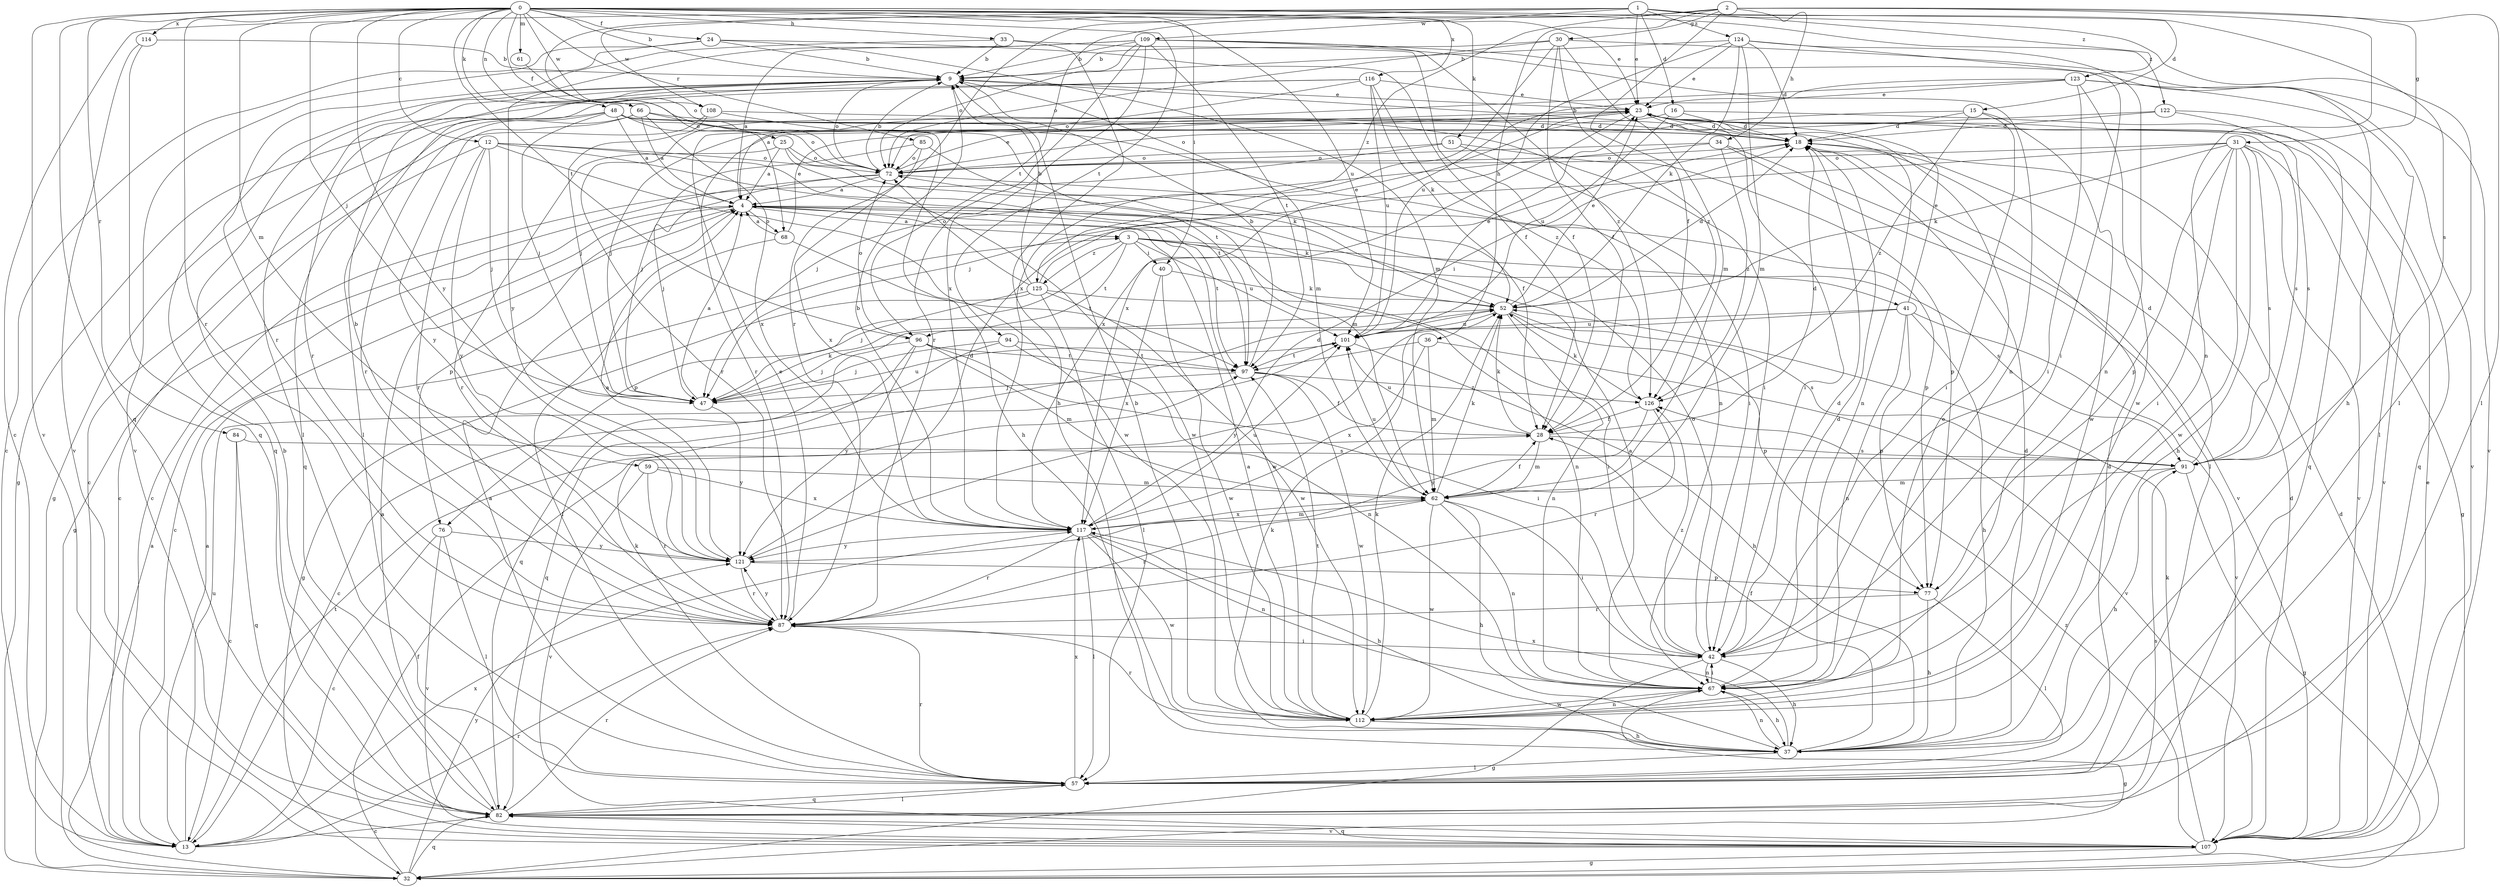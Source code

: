 strict digraph  {
0;
1;
2;
3;
4;
9;
12;
13;
15;
16;
18;
23;
24;
25;
28;
30;
31;
32;
33;
34;
36;
37;
40;
41;
42;
47;
48;
51;
52;
57;
59;
61;
62;
66;
67;
68;
72;
76;
77;
82;
84;
85;
87;
91;
94;
96;
97;
101;
107;
108;
109;
112;
114;
116;
117;
121;
122;
123;
124;
125;
126;
0 -> 9  [label=b];
0 -> 12  [label=c];
0 -> 23  [label=e];
0 -> 24  [label=f];
0 -> 25  [label=f];
0 -> 33  [label=h];
0 -> 40  [label=i];
0 -> 47  [label=j];
0 -> 48  [label=k];
0 -> 51  [label=k];
0 -> 57  [label=l];
0 -> 59  [label=m];
0 -> 61  [label=m];
0 -> 66  [label=n];
0 -> 82  [label=q];
0 -> 84  [label=r];
0 -> 85  [label=r];
0 -> 87  [label=r];
0 -> 94  [label=t];
0 -> 96  [label=t];
0 -> 101  [label=u];
0 -> 107  [label=v];
0 -> 108  [label=w];
0 -> 114  [label=x];
0 -> 116  [label=x];
0 -> 121  [label=y];
0 -> 122  [label=z];
1 -> 13  [label=c];
1 -> 15  [label=d];
1 -> 16  [label=d];
1 -> 23  [label=e];
1 -> 87  [label=r];
1 -> 91  [label=s];
1 -> 108  [label=w];
1 -> 109  [label=w];
1 -> 123  [label=z];
1 -> 124  [label=z];
2 -> 28  [label=f];
2 -> 30  [label=g];
2 -> 31  [label=g];
2 -> 34  [label=h];
2 -> 36  [label=h];
2 -> 57  [label=l];
2 -> 67  [label=n];
2 -> 68  [label=o];
2 -> 96  [label=t];
2 -> 125  [label=z];
3 -> 40  [label=i];
3 -> 41  [label=i];
3 -> 67  [label=n];
3 -> 76  [label=p];
3 -> 91  [label=s];
3 -> 96  [label=t];
3 -> 101  [label=u];
3 -> 125  [label=z];
4 -> 3  [label=a];
4 -> 13  [label=c];
4 -> 52  [label=k];
4 -> 68  [label=o];
4 -> 76  [label=p];
4 -> 97  [label=t];
4 -> 112  [label=w];
9 -> 23  [label=e];
9 -> 57  [label=l];
9 -> 62  [label=m];
9 -> 72  [label=o];
9 -> 82  [label=q];
9 -> 87  [label=r];
12 -> 13  [label=c];
12 -> 47  [label=j];
12 -> 62  [label=m];
12 -> 72  [label=o];
12 -> 87  [label=r];
12 -> 97  [label=t];
12 -> 112  [label=w];
12 -> 121  [label=y];
13 -> 3  [label=a];
13 -> 87  [label=r];
13 -> 97  [label=t];
13 -> 101  [label=u];
13 -> 117  [label=x];
15 -> 18  [label=d];
15 -> 42  [label=i];
15 -> 47  [label=j];
15 -> 112  [label=w];
15 -> 126  [label=z];
16 -> 18  [label=d];
16 -> 72  [label=o];
16 -> 82  [label=q];
16 -> 101  [label=u];
18 -> 9  [label=b];
18 -> 72  [label=o];
23 -> 18  [label=d];
23 -> 42  [label=i];
23 -> 67  [label=n];
23 -> 87  [label=r];
23 -> 91  [label=s];
23 -> 107  [label=v];
23 -> 117  [label=x];
24 -> 9  [label=b];
24 -> 13  [label=c];
24 -> 28  [label=f];
24 -> 62  [label=m];
24 -> 107  [label=v];
25 -> 4  [label=a];
25 -> 52  [label=k];
25 -> 72  [label=o];
25 -> 87  [label=r];
25 -> 112  [label=w];
28 -> 18  [label=d];
28 -> 52  [label=k];
28 -> 62  [label=m];
28 -> 91  [label=s];
28 -> 101  [label=u];
30 -> 9  [label=b];
30 -> 28  [label=f];
30 -> 62  [label=m];
30 -> 72  [label=o];
30 -> 107  [label=v];
30 -> 117  [label=x];
30 -> 126  [label=z];
31 -> 32  [label=g];
31 -> 37  [label=h];
31 -> 42  [label=i];
31 -> 47  [label=j];
31 -> 52  [label=k];
31 -> 72  [label=o];
31 -> 77  [label=p];
31 -> 91  [label=s];
31 -> 107  [label=v];
31 -> 112  [label=w];
32 -> 4  [label=a];
32 -> 18  [label=d];
32 -> 28  [label=f];
32 -> 82  [label=q];
32 -> 121  [label=y];
33 -> 9  [label=b];
33 -> 28  [label=f];
33 -> 37  [label=h];
33 -> 87  [label=r];
34 -> 47  [label=j];
34 -> 57  [label=l];
34 -> 72  [label=o];
34 -> 107  [label=v];
34 -> 126  [label=z];
36 -> 62  [label=m];
36 -> 97  [label=t];
36 -> 107  [label=v];
36 -> 117  [label=x];
37 -> 18  [label=d];
37 -> 28  [label=f];
37 -> 52  [label=k];
37 -> 57  [label=l];
37 -> 67  [label=n];
37 -> 117  [label=x];
40 -> 52  [label=k];
40 -> 112  [label=w];
40 -> 117  [label=x];
41 -> 23  [label=e];
41 -> 37  [label=h];
41 -> 67  [label=n];
41 -> 77  [label=p];
41 -> 101  [label=u];
41 -> 107  [label=v];
41 -> 121  [label=y];
42 -> 18  [label=d];
42 -> 32  [label=g];
42 -> 37  [label=h];
42 -> 67  [label=n];
42 -> 72  [label=o];
42 -> 126  [label=z];
47 -> 4  [label=a];
47 -> 52  [label=k];
47 -> 101  [label=u];
47 -> 121  [label=y];
48 -> 4  [label=a];
48 -> 18  [label=d];
48 -> 32  [label=g];
48 -> 42  [label=i];
48 -> 47  [label=j];
48 -> 67  [label=n];
48 -> 72  [label=o];
48 -> 82  [label=q];
51 -> 13  [label=c];
51 -> 42  [label=i];
51 -> 72  [label=o];
51 -> 77  [label=p];
52 -> 18  [label=d];
52 -> 23  [label=e];
52 -> 67  [label=n];
52 -> 77  [label=p];
52 -> 82  [label=q];
52 -> 91  [label=s];
52 -> 101  [label=u];
57 -> 4  [label=a];
57 -> 18  [label=d];
57 -> 52  [label=k];
57 -> 82  [label=q];
57 -> 87  [label=r];
57 -> 117  [label=x];
59 -> 62  [label=m];
59 -> 87  [label=r];
59 -> 107  [label=v];
59 -> 117  [label=x];
61 -> 72  [label=o];
62 -> 28  [label=f];
62 -> 37  [label=h];
62 -> 42  [label=i];
62 -> 52  [label=k];
62 -> 67  [label=n];
62 -> 87  [label=r];
62 -> 101  [label=u];
62 -> 112  [label=w];
62 -> 117  [label=x];
66 -> 4  [label=a];
66 -> 18  [label=d];
66 -> 87  [label=r];
66 -> 97  [label=t];
66 -> 117  [label=x];
66 -> 121  [label=y];
67 -> 4  [label=a];
67 -> 18  [label=d];
67 -> 32  [label=g];
67 -> 37  [label=h];
67 -> 42  [label=i];
67 -> 112  [label=w];
68 -> 4  [label=a];
68 -> 23  [label=e];
68 -> 57  [label=l];
68 -> 97  [label=t];
72 -> 4  [label=a];
72 -> 9  [label=b];
72 -> 23  [label=e];
72 -> 32  [label=g];
72 -> 47  [label=j];
72 -> 77  [label=p];
76 -> 13  [label=c];
76 -> 57  [label=l];
76 -> 107  [label=v];
76 -> 121  [label=y];
77 -> 37  [label=h];
77 -> 57  [label=l];
77 -> 87  [label=r];
82 -> 4  [label=a];
82 -> 9  [label=b];
82 -> 13  [label=c];
82 -> 57  [label=l];
82 -> 87  [label=r];
82 -> 91  [label=s];
82 -> 107  [label=v];
84 -> 13  [label=c];
84 -> 82  [label=q];
84 -> 91  [label=s];
85 -> 28  [label=f];
85 -> 47  [label=j];
85 -> 72  [label=o];
85 -> 117  [label=x];
87 -> 23  [label=e];
87 -> 42  [label=i];
87 -> 121  [label=y];
91 -> 18  [label=d];
91 -> 32  [label=g];
91 -> 37  [label=h];
91 -> 62  [label=m];
94 -> 13  [label=c];
94 -> 47  [label=j];
94 -> 67  [label=n];
94 -> 97  [label=t];
96 -> 42  [label=i];
96 -> 47  [label=j];
96 -> 62  [label=m];
96 -> 72  [label=o];
96 -> 82  [label=q];
96 -> 97  [label=t];
96 -> 121  [label=y];
97 -> 9  [label=b];
97 -> 28  [label=f];
97 -> 47  [label=j];
97 -> 112  [label=w];
97 -> 126  [label=z];
101 -> 23  [label=e];
101 -> 37  [label=h];
101 -> 97  [label=t];
107 -> 18  [label=d];
107 -> 23  [label=e];
107 -> 32  [label=g];
107 -> 52  [label=k];
107 -> 82  [label=q];
107 -> 126  [label=z];
108 -> 13  [label=c];
108 -> 18  [label=d];
108 -> 37  [label=h];
108 -> 47  [label=j];
109 -> 4  [label=a];
109 -> 9  [label=b];
109 -> 37  [label=h];
109 -> 67  [label=n];
109 -> 72  [label=o];
109 -> 87  [label=r];
109 -> 97  [label=t];
109 -> 117  [label=x];
109 -> 121  [label=y];
109 -> 126  [label=z];
112 -> 4  [label=a];
112 -> 9  [label=b];
112 -> 23  [label=e];
112 -> 37  [label=h];
112 -> 52  [label=k];
112 -> 67  [label=n];
112 -> 87  [label=r];
112 -> 97  [label=t];
114 -> 9  [label=b];
114 -> 82  [label=q];
114 -> 107  [label=v];
116 -> 23  [label=e];
116 -> 32  [label=g];
116 -> 52  [label=k];
116 -> 57  [label=l];
116 -> 72  [label=o];
116 -> 101  [label=u];
116 -> 126  [label=z];
117 -> 9  [label=b];
117 -> 18  [label=d];
117 -> 37  [label=h];
117 -> 57  [label=l];
117 -> 62  [label=m];
117 -> 67  [label=n];
117 -> 87  [label=r];
117 -> 101  [label=u];
117 -> 112  [label=w];
117 -> 121  [label=y];
121 -> 4  [label=a];
121 -> 9  [label=b];
121 -> 18  [label=d];
121 -> 77  [label=p];
121 -> 87  [label=r];
122 -> 18  [label=d];
122 -> 82  [label=q];
122 -> 87  [label=r];
122 -> 91  [label=s];
123 -> 4  [label=a];
123 -> 23  [label=e];
123 -> 42  [label=i];
123 -> 57  [label=l];
123 -> 107  [label=v];
123 -> 112  [label=w];
123 -> 117  [label=x];
124 -> 9  [label=b];
124 -> 18  [label=d];
124 -> 23  [label=e];
124 -> 42  [label=i];
124 -> 52  [label=k];
124 -> 62  [label=m];
124 -> 67  [label=n];
124 -> 101  [label=u];
125 -> 9  [label=b];
125 -> 23  [label=e];
125 -> 32  [label=g];
125 -> 42  [label=i];
125 -> 47  [label=j];
125 -> 57  [label=l];
125 -> 72  [label=o];
125 -> 112  [label=w];
126 -> 28  [label=f];
126 -> 52  [label=k];
126 -> 87  [label=r];
126 -> 121  [label=y];
}
